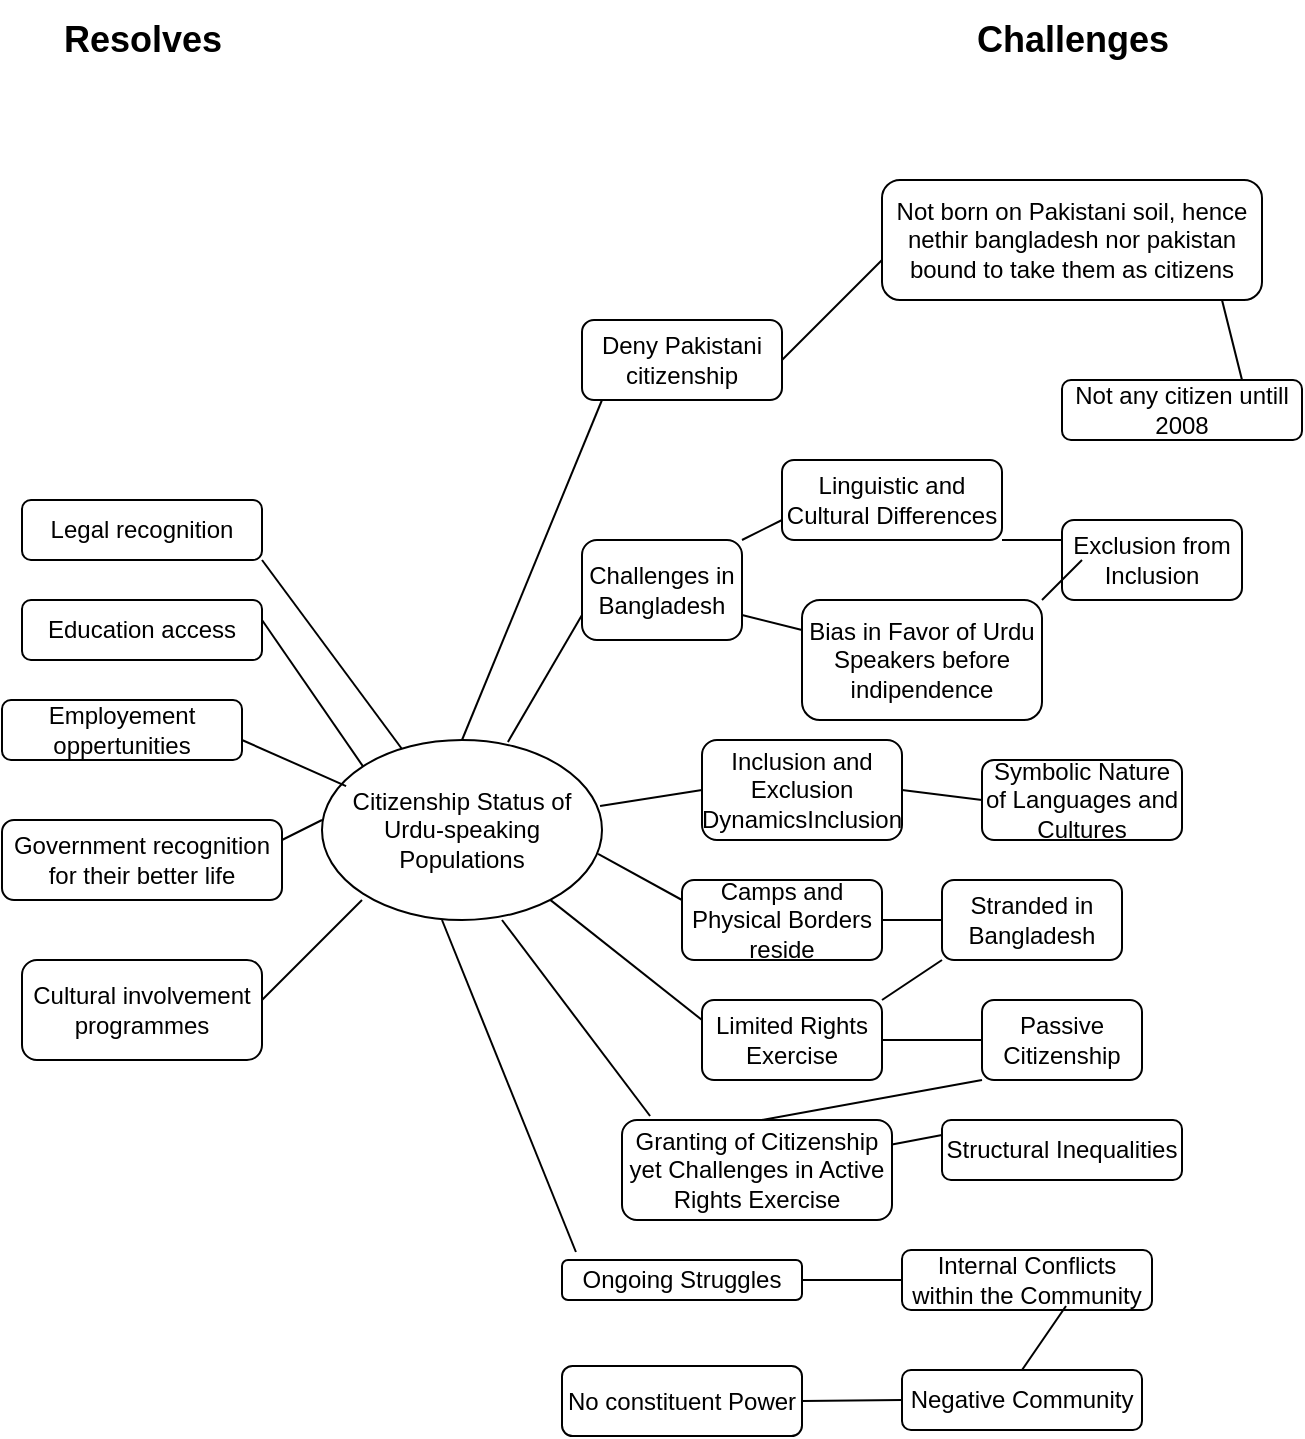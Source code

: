 <mxfile version="22.0.0" type="google">
  <diagram name="Page-1" id="BZWavf0FPUKdXzyIZEEN">
    <mxGraphModel grid="1" page="1" gridSize="10" guides="1" tooltips="1" connect="1" arrows="1" fold="1" pageScale="1" pageWidth="850" pageHeight="1100" math="0" shadow="0">
      <root>
        <mxCell id="0" />
        <mxCell id="1" parent="0" />
        <mxCell id="xZR_K9U9QpyJ1qIMd4OT-1" value="Citizenship Status of Urdu-speaking Populations" style="ellipse;whiteSpace=wrap;html=1;" vertex="1" parent="1">
          <mxGeometry x="290" y="390" width="140" height="90" as="geometry" />
        </mxCell>
        <mxCell id="xZR_K9U9QpyJ1qIMd4OT-2" value="Challenges in Bangladesh" style="rounded=1;whiteSpace=wrap;html=1;" vertex="1" parent="1">
          <mxGeometry x="420" y="290" width="80" height="50" as="geometry" />
        </mxCell>
        <mxCell id="xZR_K9U9QpyJ1qIMd4OT-3" value="" style="endArrow=none;html=1;rounded=0;entryX=0;entryY=0.75;entryDx=0;entryDy=0;exitX=0.664;exitY=0.011;exitDx=0;exitDy=0;exitPerimeter=0;" edge="1" parent="1" source="xZR_K9U9QpyJ1qIMd4OT-1" target="xZR_K9U9QpyJ1qIMd4OT-2">
          <mxGeometry width="50" height="50" relative="1" as="geometry">
            <mxPoint x="340" y="420" as="sourcePoint" />
            <mxPoint x="390" y="370" as="targetPoint" />
            <Array as="points" />
          </mxGeometry>
        </mxCell>
        <mxCell id="xZR_K9U9QpyJ1qIMd4OT-4" value="Linguistic and Cultural Differences" style="rounded=1;whiteSpace=wrap;html=1;" vertex="1" parent="1">
          <mxGeometry x="520" y="250" width="110" height="40" as="geometry" />
        </mxCell>
        <mxCell id="xZR_K9U9QpyJ1qIMd4OT-5" value="Bias in Favor of Urdu Speakers before indipendence" style="rounded=1;whiteSpace=wrap;html=1;" vertex="1" parent="1">
          <mxGeometry x="530" y="320" width="120" height="60" as="geometry" />
        </mxCell>
        <mxCell id="xZR_K9U9QpyJ1qIMd4OT-6" value="Exclusion from Inclusion" style="rounded=1;whiteSpace=wrap;html=1;" vertex="1" parent="1">
          <mxGeometry x="660" y="280" width="90" height="40" as="geometry" />
        </mxCell>
        <mxCell id="xZR_K9U9QpyJ1qIMd4OT-8" value="" style="endArrow=none;html=1;rounded=0;exitX=1;exitY=0.75;exitDx=0;exitDy=0;" edge="1" parent="1" source="xZR_K9U9QpyJ1qIMd4OT-2" target="xZR_K9U9QpyJ1qIMd4OT-5">
          <mxGeometry width="50" height="50" relative="1" as="geometry">
            <mxPoint x="330" y="490" as="sourcePoint" />
            <mxPoint x="380" y="440" as="targetPoint" />
          </mxGeometry>
        </mxCell>
        <mxCell id="xZR_K9U9QpyJ1qIMd4OT-9" value="" style="endArrow=none;html=1;rounded=0;exitX=0;exitY=0.75;exitDx=0;exitDy=0;entryX=1;entryY=0;entryDx=0;entryDy=0;" edge="1" parent="1" source="xZR_K9U9QpyJ1qIMd4OT-4" target="xZR_K9U9QpyJ1qIMd4OT-2">
          <mxGeometry width="50" height="50" relative="1" as="geometry">
            <mxPoint x="510" y="338" as="sourcePoint" />
            <mxPoint x="534" y="350" as="targetPoint" />
          </mxGeometry>
        </mxCell>
        <mxCell id="xZR_K9U9QpyJ1qIMd4OT-10" value="" style="endArrow=none;html=1;rounded=0;exitX=1;exitY=1;exitDx=0;exitDy=0;entryX=0;entryY=0.25;entryDx=0;entryDy=0;" edge="1" parent="1" source="xZR_K9U9QpyJ1qIMd4OT-4" target="xZR_K9U9QpyJ1qIMd4OT-6">
          <mxGeometry width="50" height="50" relative="1" as="geometry">
            <mxPoint x="530" y="290" as="sourcePoint" />
            <mxPoint x="510" y="300" as="targetPoint" />
          </mxGeometry>
        </mxCell>
        <mxCell id="xZR_K9U9QpyJ1qIMd4OT-11" value="" style="endArrow=none;html=1;rounded=0;exitX=1;exitY=0;exitDx=0;exitDy=0;" edge="1" parent="1" source="xZR_K9U9QpyJ1qIMd4OT-5">
          <mxGeometry width="50" height="50" relative="1" as="geometry">
            <mxPoint x="650" y="280" as="sourcePoint" />
            <mxPoint x="670" y="300" as="targetPoint" />
          </mxGeometry>
        </mxCell>
        <mxCell id="xZR_K9U9QpyJ1qIMd4OT-12" value="Inclusion and Exclusion DynamicsInclusion" style="rounded=1;whiteSpace=wrap;html=1;" vertex="1" parent="1">
          <mxGeometry x="480" y="390" width="100" height="50" as="geometry" />
        </mxCell>
        <mxCell id="xZR_K9U9QpyJ1qIMd4OT-13" style="edgeStyle=orthogonalEdgeStyle;rounded=0;orthogonalLoop=1;jettySize=auto;html=1;exitX=0.5;exitY=1;exitDx=0;exitDy=0;" edge="1" parent="1" source="xZR_K9U9QpyJ1qIMd4OT-12" target="xZR_K9U9QpyJ1qIMd4OT-12">
          <mxGeometry relative="1" as="geometry" />
        </mxCell>
        <mxCell id="xZR_K9U9QpyJ1qIMd4OT-14" value="Symbolic Nature of Languages and Cultures" style="rounded=1;whiteSpace=wrap;html=1;" vertex="1" parent="1">
          <mxGeometry x="620" y="400" width="100" height="40" as="geometry" />
        </mxCell>
        <mxCell id="xZR_K9U9QpyJ1qIMd4OT-15" value="" style="endArrow=none;html=1;rounded=0;exitX=0;exitY=0.5;exitDx=0;exitDy=0;entryX=0.993;entryY=0.367;entryDx=0;entryDy=0;entryPerimeter=0;" edge="1" parent="1" source="xZR_K9U9QpyJ1qIMd4OT-12" target="xZR_K9U9QpyJ1qIMd4OT-1">
          <mxGeometry width="50" height="50" relative="1" as="geometry">
            <mxPoint x="360" y="520" as="sourcePoint" />
            <mxPoint x="410" y="470" as="targetPoint" />
          </mxGeometry>
        </mxCell>
        <mxCell id="xZR_K9U9QpyJ1qIMd4OT-16" value="" style="endArrow=none;html=1;rounded=0;exitX=1;exitY=0.5;exitDx=0;exitDy=0;entryX=0;entryY=0.5;entryDx=0;entryDy=0;" edge="1" parent="1" source="xZR_K9U9QpyJ1qIMd4OT-12" target="xZR_K9U9QpyJ1qIMd4OT-14">
          <mxGeometry width="50" height="50" relative="1" as="geometry">
            <mxPoint x="570" y="460" as="sourcePoint" />
            <mxPoint x="620" y="410" as="targetPoint" />
          </mxGeometry>
        </mxCell>
        <mxCell id="xZR_K9U9QpyJ1qIMd4OT-18" value="Internal Conflicts within the Community" style="rounded=1;whiteSpace=wrap;html=1;" vertex="1" parent="1">
          <mxGeometry x="580" y="645" width="125" height="30" as="geometry" />
        </mxCell>
        <mxCell id="xZR_K9U9QpyJ1qIMd4OT-19" value="Ongoing Struggles" style="rounded=1;whiteSpace=wrap;html=1;" vertex="1" parent="1">
          <mxGeometry x="410" y="650" width="120" height="20" as="geometry" />
        </mxCell>
        <mxCell id="xZR_K9U9QpyJ1qIMd4OT-20" value="Structural Inequalities" style="rounded=1;whiteSpace=wrap;html=1;" vertex="1" parent="1">
          <mxGeometry x="600" y="580" width="120" height="30" as="geometry" />
        </mxCell>
        <mxCell id="xZR_K9U9QpyJ1qIMd4OT-21" value="&lt;div&gt;Granting of Citizenship&lt;/div&gt;&lt;div&gt;yet Challenges in Active Rights Exercise&lt;/div&gt;" style="rounded=1;whiteSpace=wrap;html=1;" vertex="1" parent="1">
          <mxGeometry x="440" y="580" width="135" height="50" as="geometry" />
        </mxCell>
        <mxCell id="xZR_K9U9QpyJ1qIMd4OT-22" value="Passive Citizenship" style="rounded=1;whiteSpace=wrap;html=1;" vertex="1" parent="1">
          <mxGeometry x="620" y="520" width="80" height="40" as="geometry" />
        </mxCell>
        <mxCell id="xZR_K9U9QpyJ1qIMd4OT-23" value="Limited Rights Exercise" style="rounded=1;whiteSpace=wrap;html=1;" vertex="1" parent="1">
          <mxGeometry x="480" y="520" width="90" height="40" as="geometry" />
        </mxCell>
        <mxCell id="xZR_K9U9QpyJ1qIMd4OT-24" value="Camps and Physical Borders reside" style="rounded=1;whiteSpace=wrap;html=1;" vertex="1" parent="1">
          <mxGeometry x="470" y="460" width="100" height="40" as="geometry" />
        </mxCell>
        <mxCell id="xZR_K9U9QpyJ1qIMd4OT-25" value="Stranded in Bangladesh" style="rounded=1;whiteSpace=wrap;html=1;" vertex="1" parent="1">
          <mxGeometry x="600" y="460" width="90" height="40" as="geometry" />
        </mxCell>
        <mxCell id="xZR_K9U9QpyJ1qIMd4OT-26" value="" style="endArrow=none;html=1;rounded=0;entryX=0;entryY=1;entryDx=0;entryDy=0;" edge="1" parent="1" target="xZR_K9U9QpyJ1qIMd4OT-22">
          <mxGeometry width="50" height="50" relative="1" as="geometry">
            <mxPoint x="510" y="580" as="sourcePoint" />
            <mxPoint x="530" y="550" as="targetPoint" />
          </mxGeometry>
        </mxCell>
        <mxCell id="xZR_K9U9QpyJ1qIMd4OT-27" value="" style="endArrow=none;html=1;rounded=0;exitX=0;exitY=0.5;exitDx=0;exitDy=0;entryX=1;entryY=0.5;entryDx=0;entryDy=0;" edge="1" parent="1" source="xZR_K9U9QpyJ1qIMd4OT-22" target="xZR_K9U9QpyJ1qIMd4OT-23">
          <mxGeometry width="50" height="50" relative="1" as="geometry">
            <mxPoint x="340" y="520" as="sourcePoint" />
            <mxPoint x="390" y="470" as="targetPoint" />
          </mxGeometry>
        </mxCell>
        <mxCell id="xZR_K9U9QpyJ1qIMd4OT-28" value="" style="endArrow=none;html=1;rounded=0;exitX=1;exitY=0.5;exitDx=0;exitDy=0;" edge="1" parent="1" source="xZR_K9U9QpyJ1qIMd4OT-24">
          <mxGeometry width="50" height="50" relative="1" as="geometry">
            <mxPoint x="550" y="530" as="sourcePoint" />
            <mxPoint x="600" y="480" as="targetPoint" />
          </mxGeometry>
        </mxCell>
        <mxCell id="xZR_K9U9QpyJ1qIMd4OT-29" value="" style="endArrow=none;html=1;rounded=0;exitX=0;exitY=1;exitDx=0;exitDy=0;entryX=1;entryY=0;entryDx=0;entryDy=0;" edge="1" parent="1" source="xZR_K9U9QpyJ1qIMd4OT-25" target="xZR_K9U9QpyJ1qIMd4OT-23">
          <mxGeometry width="50" height="50" relative="1" as="geometry">
            <mxPoint x="435" y="570" as="sourcePoint" />
            <mxPoint x="485" y="520" as="targetPoint" />
          </mxGeometry>
        </mxCell>
        <mxCell id="xZR_K9U9QpyJ1qIMd4OT-30" value="" style="endArrow=none;html=1;rounded=0;exitX=0.986;exitY=0.633;exitDx=0;exitDy=0;exitPerimeter=0;" edge="1" parent="1" source="xZR_K9U9QpyJ1qIMd4OT-1">
          <mxGeometry width="50" height="50" relative="1" as="geometry">
            <mxPoint x="420" y="448" as="sourcePoint" />
            <mxPoint x="470" y="470" as="targetPoint" />
          </mxGeometry>
        </mxCell>
        <mxCell id="xZR_K9U9QpyJ1qIMd4OT-33" value="" style="endArrow=none;html=1;rounded=0;entryX=0;entryY=0.25;entryDx=0;entryDy=0;" edge="1" parent="1" source="xZR_K9U9QpyJ1qIMd4OT-21" target="xZR_K9U9QpyJ1qIMd4OT-20">
          <mxGeometry width="50" height="50" relative="1" as="geometry">
            <mxPoint x="340" y="520" as="sourcePoint" />
            <mxPoint x="390" y="470" as="targetPoint" />
          </mxGeometry>
        </mxCell>
        <mxCell id="xZR_K9U9QpyJ1qIMd4OT-35" value="" style="endArrow=none;html=1;rounded=0;exitX=0;exitY=0.25;exitDx=0;exitDy=0;" edge="1" parent="1" source="xZR_K9U9QpyJ1qIMd4OT-23" target="xZR_K9U9QpyJ1qIMd4OT-1">
          <mxGeometry width="50" height="50" relative="1" as="geometry">
            <mxPoint x="340" y="520" as="sourcePoint" />
            <mxPoint x="390" y="470" as="targetPoint" />
          </mxGeometry>
        </mxCell>
        <mxCell id="xZR_K9U9QpyJ1qIMd4OT-36" value="" style="endArrow=none;html=1;rounded=0;exitX=0.104;exitY=-0.04;exitDx=0;exitDy=0;exitPerimeter=0;" edge="1" parent="1" source="xZR_K9U9QpyJ1qIMd4OT-21">
          <mxGeometry width="50" height="50" relative="1" as="geometry">
            <mxPoint x="330" y="530" as="sourcePoint" />
            <mxPoint x="380" y="480" as="targetPoint" />
          </mxGeometry>
        </mxCell>
        <mxCell id="xZR_K9U9QpyJ1qIMd4OT-37" value="" style="endArrow=none;html=1;rounded=0;exitX=0.058;exitY=-0.2;exitDx=0;exitDy=0;exitPerimeter=0;" edge="1" parent="1" source="xZR_K9U9QpyJ1qIMd4OT-19">
          <mxGeometry width="50" height="50" relative="1" as="geometry">
            <mxPoint x="300" y="530" as="sourcePoint" />
            <mxPoint x="350" y="480" as="targetPoint" />
          </mxGeometry>
        </mxCell>
        <mxCell id="xZR_K9U9QpyJ1qIMd4OT-38" value="" style="endArrow=none;html=1;rounded=0;exitX=1;exitY=0.5;exitDx=0;exitDy=0;entryX=0;entryY=0.5;entryDx=0;entryDy=0;" edge="1" parent="1" source="xZR_K9U9QpyJ1qIMd4OT-19" target="xZR_K9U9QpyJ1qIMd4OT-18">
          <mxGeometry width="50" height="50" relative="1" as="geometry">
            <mxPoint x="530" y="710" as="sourcePoint" />
            <mxPoint x="580" y="660" as="targetPoint" />
          </mxGeometry>
        </mxCell>
        <mxCell id="xZR_K9U9QpyJ1qIMd4OT-39" value="Negative Community" style="rounded=1;whiteSpace=wrap;html=1;" vertex="1" parent="1">
          <mxGeometry x="580" y="705" width="120" height="30" as="geometry" />
        </mxCell>
        <mxCell id="xZR_K9U9QpyJ1qIMd4OT-43" value="" style="endArrow=none;html=1;rounded=0;exitX=0.5;exitY=0;exitDx=0;exitDy=0;entryX=0.656;entryY=0.933;entryDx=0;entryDy=0;entryPerimeter=0;" edge="1" parent="1" source="xZR_K9U9QpyJ1qIMd4OT-39" target="xZR_K9U9QpyJ1qIMd4OT-18">
          <mxGeometry width="50" height="50" relative="1" as="geometry">
            <mxPoint x="590" y="730" as="sourcePoint" />
            <mxPoint x="640" y="680" as="targetPoint" />
          </mxGeometry>
        </mxCell>
        <mxCell id="xZR_K9U9QpyJ1qIMd4OT-44" value="No constituent Power" style="rounded=1;whiteSpace=wrap;html=1;" vertex="1" parent="1">
          <mxGeometry x="410" y="703" width="120" height="35" as="geometry" />
        </mxCell>
        <mxCell id="xZR_K9U9QpyJ1qIMd4OT-45" value="" style="endArrow=none;html=1;rounded=0;exitX=1;exitY=0.5;exitDx=0;exitDy=0;" edge="1" parent="1" source="xZR_K9U9QpyJ1qIMd4OT-44">
          <mxGeometry width="50" height="50" relative="1" as="geometry">
            <mxPoint x="530" y="770" as="sourcePoint" />
            <mxPoint x="580" y="720" as="targetPoint" />
          </mxGeometry>
        </mxCell>
        <mxCell id="xZR_K9U9QpyJ1qIMd4OT-46" value="Legal recognition" style="rounded=1;whiteSpace=wrap;html=1;" vertex="1" parent="1">
          <mxGeometry x="140" y="270" width="120" height="30" as="geometry" />
        </mxCell>
        <mxCell id="xZR_K9U9QpyJ1qIMd4OT-47" value="Education access" style="rounded=1;whiteSpace=wrap;html=1;" vertex="1" parent="1">
          <mxGeometry x="140" y="320" width="120" height="30" as="geometry" />
        </mxCell>
        <mxCell id="xZR_K9U9QpyJ1qIMd4OT-48" value="Employement oppertunities" style="rounded=1;whiteSpace=wrap;html=1;" vertex="1" parent="1">
          <mxGeometry x="130" y="370" width="120" height="30" as="geometry" />
        </mxCell>
        <mxCell id="xZR_K9U9QpyJ1qIMd4OT-49" value="Government recognition for their better life" style="rounded=1;whiteSpace=wrap;html=1;" vertex="1" parent="1">
          <mxGeometry x="130" y="430" width="140" height="40" as="geometry" />
        </mxCell>
        <mxCell id="xZR_K9U9QpyJ1qIMd4OT-51" value="Deny Pakistani citizenship" style="rounded=1;whiteSpace=wrap;html=1;" vertex="1" parent="1">
          <mxGeometry x="420" y="180" width="100" height="40" as="geometry" />
        </mxCell>
        <mxCell id="xZR_K9U9QpyJ1qIMd4OT-52" value="Not born on Pakistani soil, hence nethir bangladesh nor pakistan bound to take them as citizens" style="rounded=1;whiteSpace=wrap;html=1;" vertex="1" parent="1">
          <mxGeometry x="570" y="110" width="190" height="60" as="geometry" />
        </mxCell>
        <mxCell id="xZR_K9U9QpyJ1qIMd4OT-53" value="" style="endArrow=none;html=1;rounded=0;exitX=0.5;exitY=0;exitDx=0;exitDy=0;" edge="1" parent="1" source="xZR_K9U9QpyJ1qIMd4OT-1">
          <mxGeometry width="50" height="50" relative="1" as="geometry">
            <mxPoint x="380" y="270" as="sourcePoint" />
            <mxPoint x="430" y="220" as="targetPoint" />
          </mxGeometry>
        </mxCell>
        <mxCell id="xZR_K9U9QpyJ1qIMd4OT-54" value="" style="endArrow=none;html=1;rounded=0;" edge="1" parent="1">
          <mxGeometry width="50" height="50" relative="1" as="geometry">
            <mxPoint x="520" y="200" as="sourcePoint" />
            <mxPoint x="570" y="150" as="targetPoint" />
          </mxGeometry>
        </mxCell>
        <mxCell id="xZR_K9U9QpyJ1qIMd4OT-55" value="Not any citizen untill 2008" style="rounded=1;whiteSpace=wrap;html=1;" vertex="1" parent="1">
          <mxGeometry x="660" y="210" width="120" height="30" as="geometry" />
        </mxCell>
        <mxCell id="xZR_K9U9QpyJ1qIMd4OT-56" value="" style="endArrow=none;html=1;rounded=0;exitX=0.75;exitY=0;exitDx=0;exitDy=0;" edge="1" parent="1" source="xZR_K9U9QpyJ1qIMd4OT-55">
          <mxGeometry width="50" height="50" relative="1" as="geometry">
            <mxPoint x="690" y="220" as="sourcePoint" />
            <mxPoint x="740" y="170" as="targetPoint" />
          </mxGeometry>
        </mxCell>
        <mxCell id="xZR_K9U9QpyJ1qIMd4OT-57" value="Cultural involvement programmes" style="rounded=1;whiteSpace=wrap;html=1;" vertex="1" parent="1">
          <mxGeometry x="140" y="500" width="120" height="50" as="geometry" />
        </mxCell>
        <mxCell id="xZR_K9U9QpyJ1qIMd4OT-58" value="" style="endArrow=none;html=1;rounded=0;" edge="1" parent="1" target="xZR_K9U9QpyJ1qIMd4OT-1">
          <mxGeometry width="50" height="50" relative="1" as="geometry">
            <mxPoint x="260" y="300" as="sourcePoint" />
            <mxPoint x="310" y="250" as="targetPoint" />
          </mxGeometry>
        </mxCell>
        <mxCell id="xZR_K9U9QpyJ1qIMd4OT-59" value="" style="endArrow=none;html=1;rounded=0;" edge="1" parent="1">
          <mxGeometry width="50" height="50" relative="1" as="geometry">
            <mxPoint x="260" y="520" as="sourcePoint" />
            <mxPoint x="310" y="470" as="targetPoint" />
          </mxGeometry>
        </mxCell>
        <mxCell id="xZR_K9U9QpyJ1qIMd4OT-60" value="" style="endArrow=none;html=1;rounded=0;exitX=1;exitY=0.25;exitDx=0;exitDy=0;" edge="1" parent="1" source="xZR_K9U9QpyJ1qIMd4OT-49">
          <mxGeometry width="50" height="50" relative="1" as="geometry">
            <mxPoint x="240" y="480" as="sourcePoint" />
            <mxPoint x="290" y="430" as="targetPoint" />
          </mxGeometry>
        </mxCell>
        <mxCell id="xZR_K9U9QpyJ1qIMd4OT-61" value="" style="endArrow=none;html=1;rounded=0;entryX=0.086;entryY=0.256;entryDx=0;entryDy=0;entryPerimeter=0;" edge="1" parent="1" target="xZR_K9U9QpyJ1qIMd4OT-1">
          <mxGeometry width="50" height="50" relative="1" as="geometry">
            <mxPoint x="250" y="390" as="sourcePoint" />
            <mxPoint x="300" y="340" as="targetPoint" />
          </mxGeometry>
        </mxCell>
        <mxCell id="xZR_K9U9QpyJ1qIMd4OT-62" value="" style="endArrow=none;html=1;rounded=0;entryX=0;entryY=0;entryDx=0;entryDy=0;" edge="1" parent="1" target="xZR_K9U9QpyJ1qIMd4OT-1">
          <mxGeometry width="50" height="50" relative="1" as="geometry">
            <mxPoint x="260" y="330" as="sourcePoint" />
            <mxPoint x="310" y="280" as="targetPoint" />
          </mxGeometry>
        </mxCell>
        <mxCell id="xZR_K9U9QpyJ1qIMd4OT-65" value="&lt;font style=&quot;font-size: 18px;&quot;&gt;&lt;b&gt;Resolves&lt;/b&gt;&lt;/font&gt;" style="text;html=1;align=center;verticalAlign=middle;resizable=0;points=[];autosize=1;strokeColor=none;fillColor=none;" vertex="1" parent="1">
          <mxGeometry x="150" y="20" width="100" height="40" as="geometry" />
        </mxCell>
        <mxCell id="xZR_K9U9QpyJ1qIMd4OT-66" value="&lt;font style=&quot;font-size: 18px;&quot;&gt;&lt;b&gt;Challenges&lt;/b&gt;&lt;/font&gt;" style="text;html=1;align=center;verticalAlign=middle;resizable=0;points=[];autosize=1;strokeColor=none;fillColor=none;" vertex="1" parent="1">
          <mxGeometry x="605" y="20" width="120" height="40" as="geometry" />
        </mxCell>
      </root>
    </mxGraphModel>
  </diagram>
</mxfile>

